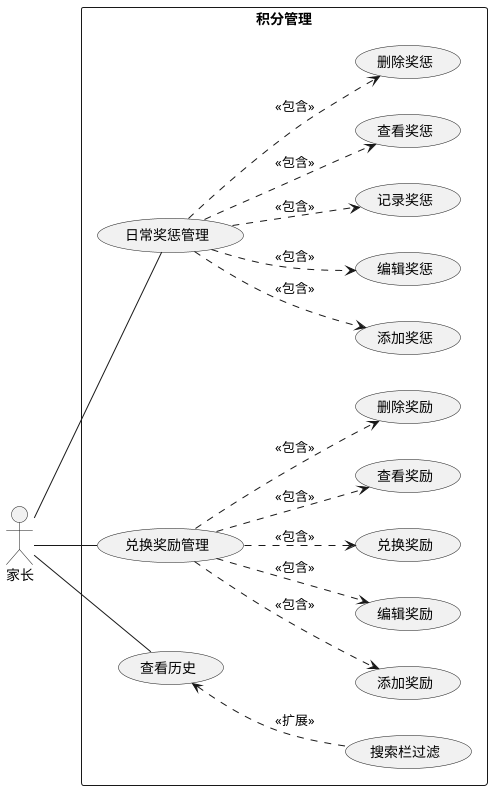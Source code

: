 @startuml chap3-credit

/'
' The general default behavior when building diagram is top to bottom.
' You may change to left to right using the left to right direction command.
' The result is often better with this direction.
'/

left to right direction

/' http://plantuml.com/use-case-diagram '/

actor 家长 as parent

rectangle 积分管理 {
  usecase 日常奖惩管理 as daily
  usecase 兑换奖励管理 as reward
  usecase 查看历史 as history

  parent -- (daily)
  parent -- (reward)
  parent -- (history)

  (daily) ..> (添加奖惩) : <<包含>>
  (daily) ..> (编辑奖惩) : <<包含>>
  (daily) ..> (记录奖惩) : <<包含>>
  (daily) ..> (查看奖惩) : <<包含>>
  (daily) ..> (删除奖惩) : <<包含>>

  (reward) ..> (添加奖励) : <<包含>>
  (reward) ..> (编辑奖励) : <<包含>>
  (reward) ..> (兑换奖励) : <<包含>>
  (reward) ..> (查看奖励) : <<包含>>
  (reward) ..> (删除奖励) : <<包含>>

  (history) <.. (搜索栏过滤) : <<扩展>>
}

@enduml
